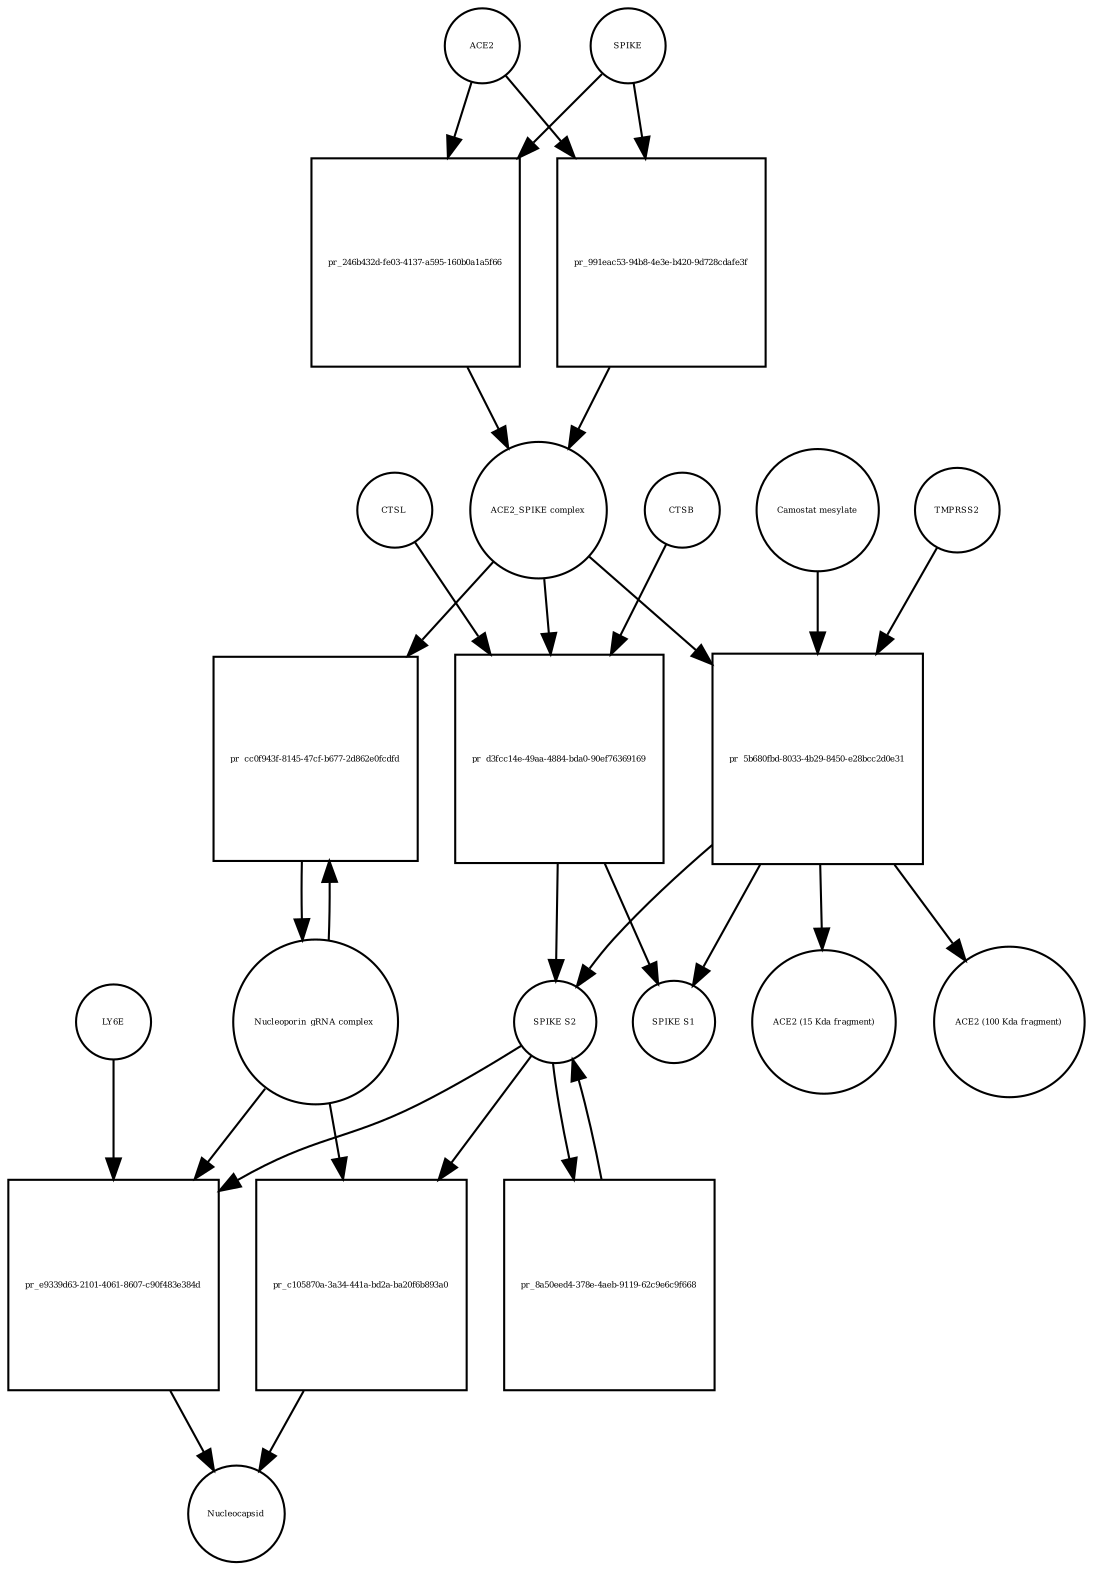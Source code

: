 strict digraph  {
ACE2 [annotation="", bipartite=0, cls=macromolecule, fontsize=4, label=ACE2, shape=circle];
"pr_246b432d-fe03-4137-a595-160b0a1a5f66" [annotation="", bipartite=1, cls=process, fontsize=4, label="pr_246b432d-fe03-4137-a595-160b0a1a5f66", shape=square];
"ACE2_SPIKE complex" [annotation="", bipartite=0, cls=complex, fontsize=4, label="ACE2_SPIKE complex", shape=circle];
SPIKE [annotation="", bipartite=0, cls="macromolecule multimer", fontsize=4, label=SPIKE, shape=circle];
"Nucleoporin_gRNA complex " [annotation="", bipartite=0, cls=complex, fontsize=4, label="Nucleoporin_gRNA complex ", shape=circle];
"pr_cc0f943f-8145-47cf-b677-2d862e0fcdfd" [annotation="", bipartite=1, cls=process, fontsize=4, label="pr_cc0f943f-8145-47cf-b677-2d862e0fcdfd", shape=square];
"pr_d3fcc14e-49aa-4884-bda0-90ef76369169" [annotation="", bipartite=1, cls=process, fontsize=4, label="pr_d3fcc14e-49aa-4884-bda0-90ef76369169", shape=square];
"SPIKE S2" [annotation="", bipartite=0, cls=macromolecule, fontsize=4, label="SPIKE S2", shape=circle];
CTSB [annotation="", bipartite=0, cls=macromolecule, fontsize=4, label=CTSB, shape=circle];
CTSL [annotation="", bipartite=0, cls=macromolecule, fontsize=4, label=CTSL, shape=circle];
"SPIKE S1" [annotation="", bipartite=0, cls=macromolecule, fontsize=4, label="SPIKE S1", shape=circle];
"pr_5b680fbd-8033-4b29-8450-e28bcc2d0e31" [annotation="", bipartite=1, cls=process, fontsize=4, label="pr_5b680fbd-8033-4b29-8450-e28bcc2d0e31", shape=square];
TMPRSS2 [annotation="", bipartite=0, cls=macromolecule, fontsize=4, label=TMPRSS2, shape=circle];
"Camostat mesylate" [annotation="urn_miriam_pubchem.compound_2536", bipartite=0, cls="simple chemical", fontsize=4, label="Camostat mesylate", shape=circle];
"ACE2 (15 Kda fragment)" [annotation="", bipartite=0, cls=macromolecule, fontsize=4, label="ACE2 (15 Kda fragment)", shape=circle];
"ACE2 (100 Kda fragment)" [annotation="", bipartite=0, cls=macromolecule, fontsize=4, label="ACE2 (100 Kda fragment)", shape=circle];
"pr_991eac53-94b8-4e3e-b420-9d728cdafe3f" [annotation="", bipartite=1, cls=process, fontsize=4, label="pr_991eac53-94b8-4e3e-b420-9d728cdafe3f", shape=square];
"pr_e9339d63-2101-4061-8607-c90f483e384d" [annotation="", bipartite=1, cls=process, fontsize=4, label="pr_e9339d63-2101-4061-8607-c90f483e384d", shape=square];
Nucleocapsid [annotation="", bipartite=0, cls=complex, fontsize=4, label=Nucleocapsid, shape=circle];
LY6E [annotation="", bipartite=0, cls=macromolecule, fontsize=4, label=LY6E, shape=circle];
"pr_8a50eed4-378e-4aeb-9119-62c9e6c9f668" [annotation="", bipartite=1, cls=process, fontsize=4, label="pr_8a50eed4-378e-4aeb-9119-62c9e6c9f668", shape=square];
"pr_c105870a-3a34-441a-bd2a-ba20f6b893a0" [annotation="", bipartite=1, cls=process, fontsize=4, label="pr_c105870a-3a34-441a-bd2a-ba20f6b893a0", shape=square];
ACE2 -> "pr_246b432d-fe03-4137-a595-160b0a1a5f66"  [annotation="", interaction_type=consumption];
ACE2 -> "pr_991eac53-94b8-4e3e-b420-9d728cdafe3f"  [annotation="", interaction_type=consumption];
"pr_246b432d-fe03-4137-a595-160b0a1a5f66" -> "ACE2_SPIKE complex"  [annotation="", interaction_type=production];
"ACE2_SPIKE complex" -> "pr_cc0f943f-8145-47cf-b677-2d862e0fcdfd"  [annotation="urn_miriam_pubmed_32142651|urn_miriam_pubmed_32094589", interaction_type=stimulation];
"ACE2_SPIKE complex" -> "pr_d3fcc14e-49aa-4884-bda0-90ef76369169"  [annotation="", interaction_type=consumption];
"ACE2_SPIKE complex" -> "pr_5b680fbd-8033-4b29-8450-e28bcc2d0e31"  [annotation="", interaction_type=consumption];
SPIKE -> "pr_246b432d-fe03-4137-a595-160b0a1a5f66"  [annotation="", interaction_type=consumption];
SPIKE -> "pr_991eac53-94b8-4e3e-b420-9d728cdafe3f"  [annotation="", interaction_type=consumption];
"Nucleoporin_gRNA complex " -> "pr_cc0f943f-8145-47cf-b677-2d862e0fcdfd"  [annotation="", interaction_type=consumption];
"Nucleoporin_gRNA complex " -> "pr_e9339d63-2101-4061-8607-c90f483e384d"  [annotation="", interaction_type=consumption];
"Nucleoporin_gRNA complex " -> "pr_c105870a-3a34-441a-bd2a-ba20f6b893a0"  [annotation="", interaction_type=consumption];
"pr_cc0f943f-8145-47cf-b677-2d862e0fcdfd" -> "Nucleoporin_gRNA complex "  [annotation="", interaction_type=production];
"pr_d3fcc14e-49aa-4884-bda0-90ef76369169" -> "SPIKE S2"  [annotation="", interaction_type=production];
"pr_d3fcc14e-49aa-4884-bda0-90ef76369169" -> "SPIKE S1"  [annotation="", interaction_type=production];
"SPIKE S2" -> "pr_e9339d63-2101-4061-8607-c90f483e384d"  [annotation="urn_miriam_doi_10.1101%2F2020.03.05.979260|urn_miriam_doi_10.1101%2F2020.04.02.021469", interaction_type=stimulation];
"SPIKE S2" -> "pr_8a50eed4-378e-4aeb-9119-62c9e6c9f668"  [annotation="", interaction_type=consumption];
"SPIKE S2" -> "pr_c105870a-3a34-441a-bd2a-ba20f6b893a0"  [annotation="", interaction_type=stimulation];
CTSB -> "pr_d3fcc14e-49aa-4884-bda0-90ef76369169"  [annotation=urn_miriam_pubmed_32142651, interaction_type=catalysis];
CTSL -> "pr_d3fcc14e-49aa-4884-bda0-90ef76369169"  [annotation=urn_miriam_pubmed_32142651, interaction_type=catalysis];
"pr_5b680fbd-8033-4b29-8450-e28bcc2d0e31" -> "SPIKE S2"  [annotation="", interaction_type=production];
"pr_5b680fbd-8033-4b29-8450-e28bcc2d0e31" -> "SPIKE S1"  [annotation="", interaction_type=production];
"pr_5b680fbd-8033-4b29-8450-e28bcc2d0e31" -> "ACE2 (15 Kda fragment)"  [annotation="", interaction_type=production];
"pr_5b680fbd-8033-4b29-8450-e28bcc2d0e31" -> "ACE2 (100 Kda fragment)"  [annotation="", interaction_type=production];
TMPRSS2 -> "pr_5b680fbd-8033-4b29-8450-e28bcc2d0e31"  [annotation="urn_miriam_pubmed_32142651|urn_miriam_pubmed_32094589|urn_miriam_pubmed_24227843", interaction_type=catalysis];
"Camostat mesylate" -> "pr_5b680fbd-8033-4b29-8450-e28bcc2d0e31"  [annotation="urn_miriam_pubmed_32142651|urn_miriam_pubmed_32094589|urn_miriam_pubmed_24227843", interaction_type=inhibition];
"pr_991eac53-94b8-4e3e-b420-9d728cdafe3f" -> "ACE2_SPIKE complex"  [annotation="", interaction_type=production];
"pr_e9339d63-2101-4061-8607-c90f483e384d" -> Nucleocapsid  [annotation="", interaction_type=production];
LY6E -> "pr_e9339d63-2101-4061-8607-c90f483e384d"  [annotation="urn_miriam_doi_10.1101%2F2020.03.05.979260|urn_miriam_doi_10.1101%2F2020.04.02.021469", interaction_type=inhibition];
"pr_8a50eed4-378e-4aeb-9119-62c9e6c9f668" -> "SPIKE S2"  [annotation="", interaction_type=production];
"pr_c105870a-3a34-441a-bd2a-ba20f6b893a0" -> Nucleocapsid  [annotation="", interaction_type=production];
}
